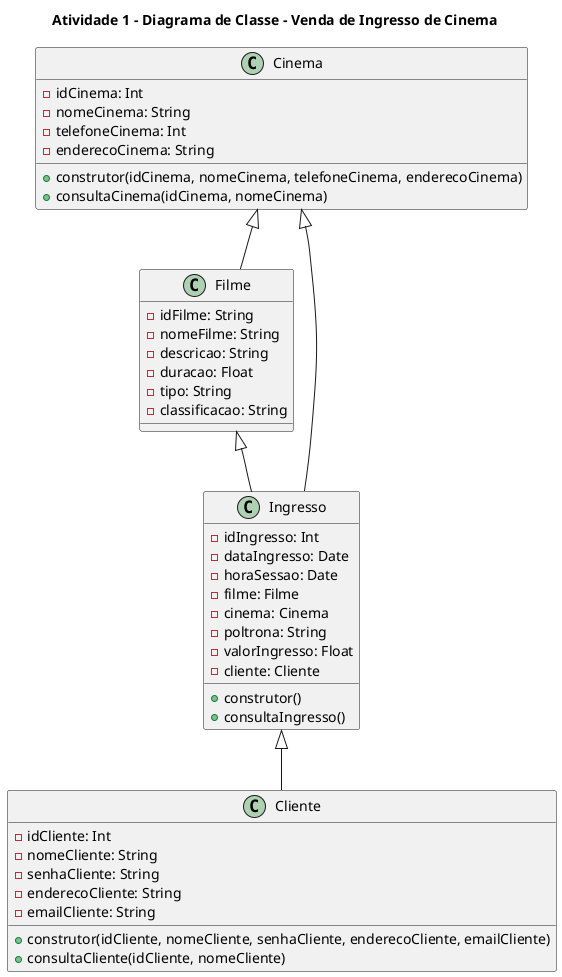 
@startuml A1

title Atividade 1 - Diagrama de Classe - Venda de Ingresso de Cinema


    class Cliente{
    - idCliente: Int
    - nomeCliente: String
    - senhaCliente: String 
    - enderecoCliente: String
    - emailCliente: String
    + construtor(idCliente, nomeCliente, senhaCliente, enderecoCliente, emailCliente)
    + consultaCliente(idCliente, nomeCliente)
}

class Cinema{
    - idCinema: Int
    - nomeCinema: String
    - telefoneCinema: Int
    - enderecoCinema: String
    + construtor(idCinema, nomeCinema, telefoneCinema, enderecoCinema)
    + consultaCinema(idCinema, nomeCinema)
}

class Filme{
    - idFilme: String
    - nomeFilme: String
    - descricao: String
    - duracao: Float
    - tipo: String
    - classificacao: String
}

class Ingresso{
    - idIngresso: Int
    - dataIngresso: Date
    - horaSessao: Date
    - filme: Filme
    - cinema: Cinema
    - poltrona: String
    - valorIngresso: Float
    - cliente: Cliente
    + construtor()
    + consultaIngresso()
}



Ingresso <|-- Cliente
Filme <|-- Ingresso
Cinema <|-- Ingresso
Cinema <|-- Filme

@enduml
